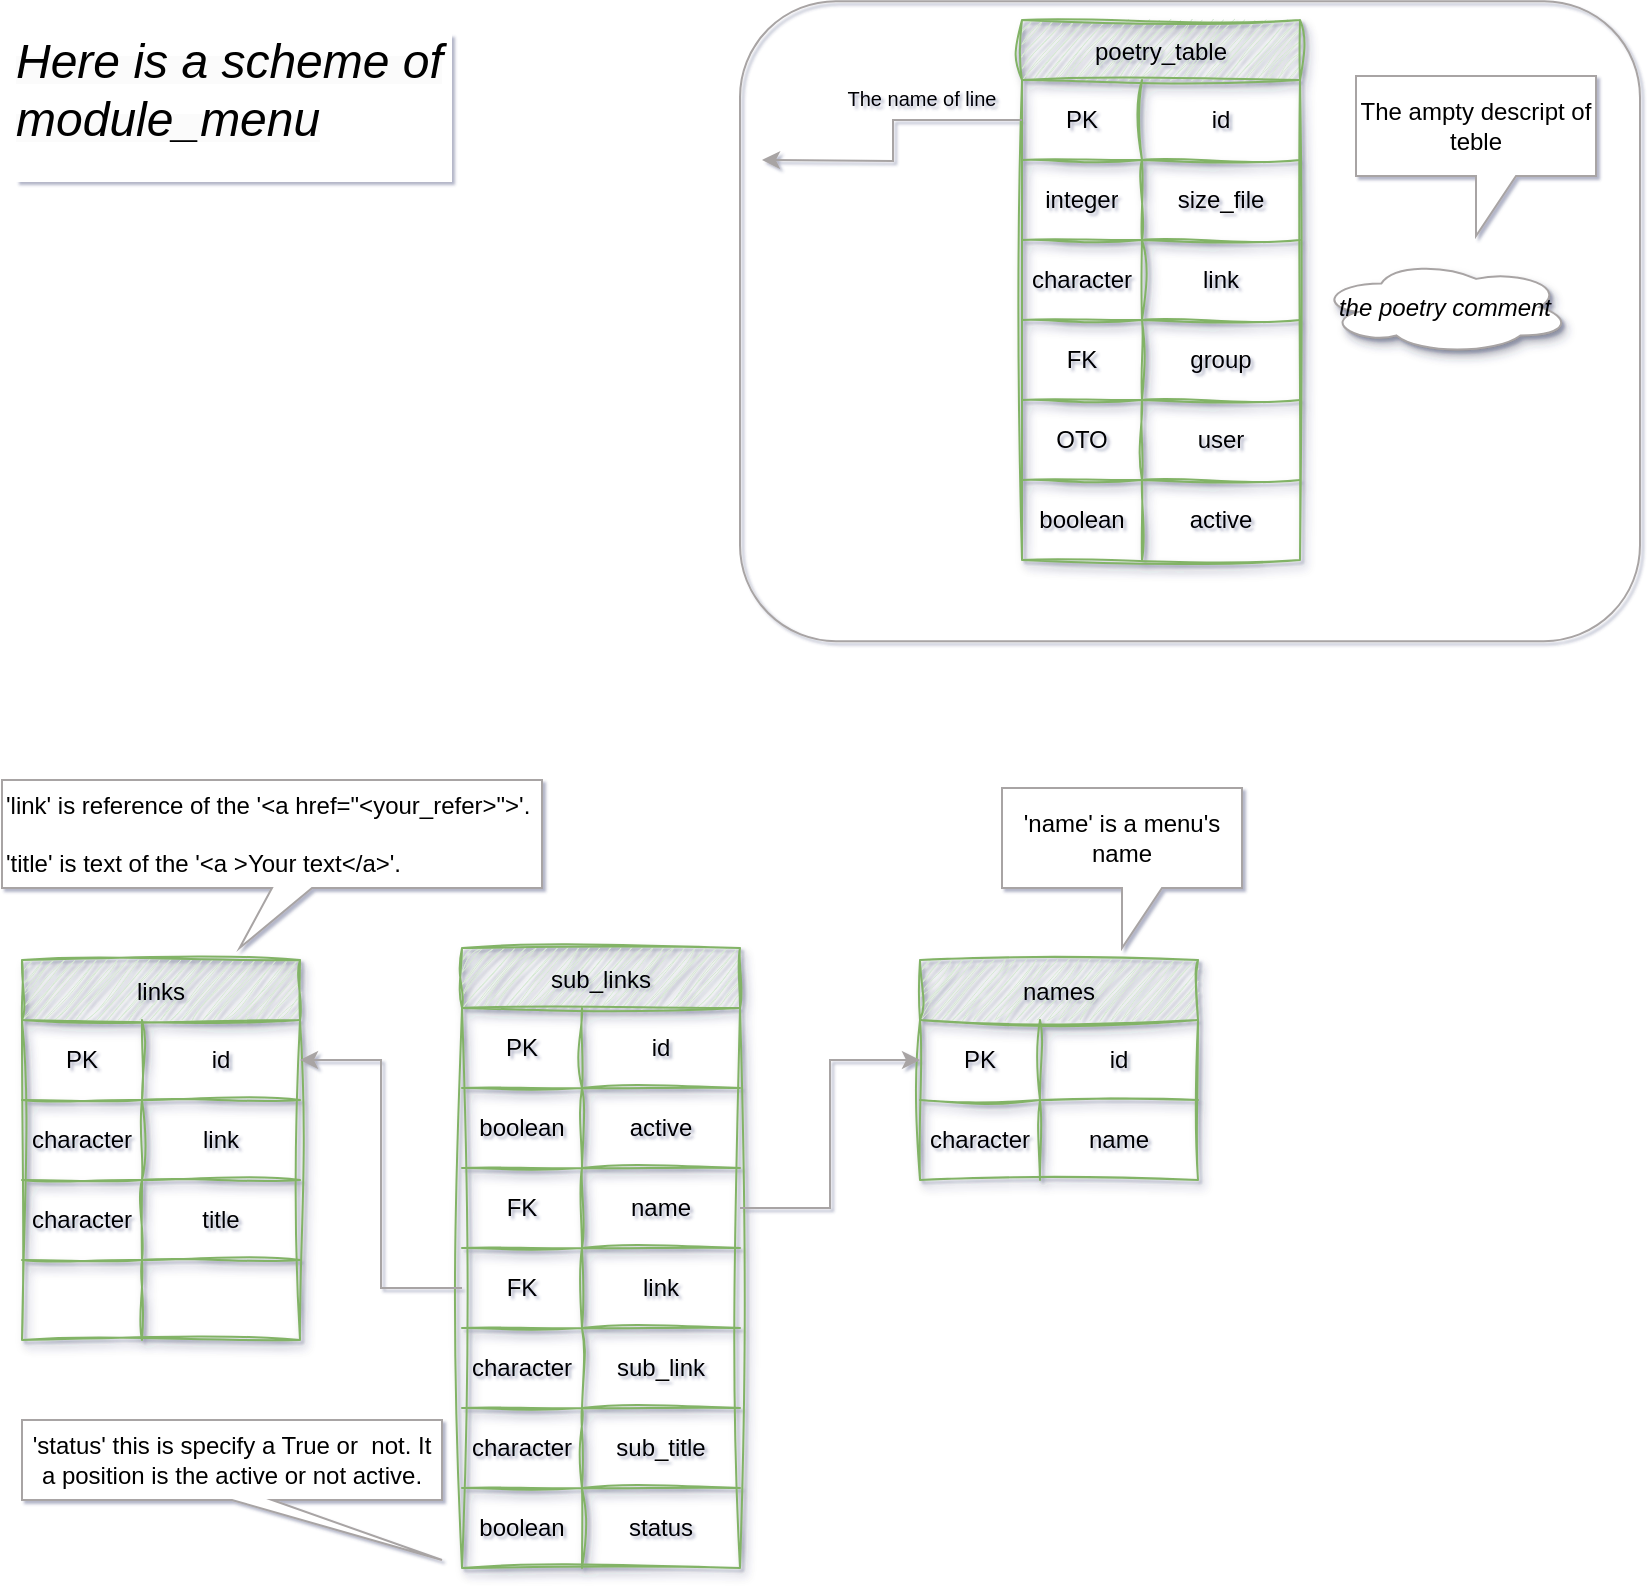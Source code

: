 <mxfile version="24.7.17">
  <diagram id="1dmdS3GdRMEdE-Z9J1JC" name="Страница 1">
    <mxGraphModel dx="1404" dy="814" grid="1" gridSize="10" guides="1" tooltips="1" connect="1" arrows="1" fold="1" page="1" pageScale="1" pageWidth="827" pageHeight="1169" math="0" shadow="1">
      <root>
        <mxCell id="0" />
        <mxCell id="1" parent="0" />
        <mxCell id="A6qeI73UASJIK5Bc831--136" value="poetry_table" style="shape=table;startSize=30;container=1;collapsible=0;childLayout=tableLayout;fillColor=#d5e8d4;strokeColor=#82b366;shadow=1;sketch=1;curveFitting=1;jiggle=2;" parent="1" vertex="1">
          <mxGeometry x="510" y="10.0" width="139.0" height="270" as="geometry" />
        </mxCell>
        <mxCell id="A6qeI73UASJIK5Bc831--137" value="" style="shape=tableRow;horizontal=0;startSize=0;swimlaneHead=0;swimlaneBody=0;strokeColor=inherit;top=0;left=0;bottom=0;right=0;collapsible=0;dropTarget=0;fillColor=none;points=[[0,0.5],[1,0.5]];portConstraint=eastwest;" parent="A6qeI73UASJIK5Bc831--136" vertex="1">
          <mxGeometry y="30" width="139.0" height="40" as="geometry" />
        </mxCell>
        <mxCell id="A6qeI73UASJIK5Bc831--138" value="PK" style="shape=partialRectangle;html=1;whiteSpace=wrap;connectable=0;strokeColor=inherit;overflow=hidden;fillColor=none;top=0;left=0;bottom=0;right=0;pointerEvents=1;" parent="A6qeI73UASJIK5Bc831--137" vertex="1">
          <mxGeometry width="60" height="40" as="geometry">
            <mxRectangle width="60" height="40" as="alternateBounds" />
          </mxGeometry>
        </mxCell>
        <mxCell id="A6qeI73UASJIK5Bc831--139" value="id" style="shape=partialRectangle;html=1;whiteSpace=wrap;connectable=0;strokeColor=inherit;overflow=hidden;fillColor=none;top=0;left=0;bottom=0;right=0;pointerEvents=1;" parent="A6qeI73UASJIK5Bc831--137" vertex="1">
          <mxGeometry x="60" width="79" height="40" as="geometry">
            <mxRectangle width="79" height="40" as="alternateBounds" />
          </mxGeometry>
        </mxCell>
        <mxCell id="A6qeI73UASJIK5Bc831--143" value="" style="shape=tableRow;horizontal=0;startSize=0;swimlaneHead=0;swimlaneBody=0;strokeColor=inherit;top=0;left=0;bottom=0;right=0;collapsible=0;dropTarget=0;fillColor=none;points=[[0,0.5],[1,0.5]];portConstraint=eastwest;" parent="A6qeI73UASJIK5Bc831--136" vertex="1">
          <mxGeometry y="70" width="139.0" height="40" as="geometry" />
        </mxCell>
        <mxCell id="A6qeI73UASJIK5Bc831--144" value="integer" style="shape=partialRectangle;html=1;whiteSpace=wrap;connectable=0;strokeColor=inherit;overflow=hidden;fillColor=none;top=0;left=0;bottom=0;right=0;pointerEvents=1;" parent="A6qeI73UASJIK5Bc831--143" vertex="1">
          <mxGeometry width="60" height="40" as="geometry">
            <mxRectangle width="60" height="40" as="alternateBounds" />
          </mxGeometry>
        </mxCell>
        <mxCell id="A6qeI73UASJIK5Bc831--145" value="size_file" style="shape=partialRectangle;html=1;whiteSpace=wrap;connectable=0;strokeColor=inherit;overflow=hidden;fillColor=none;top=0;left=0;bottom=0;right=0;pointerEvents=1;" parent="A6qeI73UASJIK5Bc831--143" vertex="1">
          <mxGeometry x="60" width="79" height="40" as="geometry">
            <mxRectangle width="79" height="40" as="alternateBounds" />
          </mxGeometry>
        </mxCell>
        <mxCell id="8mnYTkBbqZ4SNyOozRRd-32" value="" style="shape=tableRow;horizontal=0;startSize=0;swimlaneHead=0;swimlaneBody=0;strokeColor=inherit;top=0;left=0;bottom=0;right=0;collapsible=0;dropTarget=0;fillColor=none;points=[[0,0.5],[1,0.5]];portConstraint=eastwest;" vertex="1" parent="A6qeI73UASJIK5Bc831--136">
          <mxGeometry y="110" width="139.0" height="40" as="geometry" />
        </mxCell>
        <mxCell id="8mnYTkBbqZ4SNyOozRRd-33" value="character" style="shape=partialRectangle;html=1;whiteSpace=wrap;connectable=0;strokeColor=inherit;overflow=hidden;fillColor=none;top=0;left=0;bottom=0;right=0;pointerEvents=1;" vertex="1" parent="8mnYTkBbqZ4SNyOozRRd-32">
          <mxGeometry width="60" height="40" as="geometry">
            <mxRectangle width="60" height="40" as="alternateBounds" />
          </mxGeometry>
        </mxCell>
        <mxCell id="8mnYTkBbqZ4SNyOozRRd-34" value="link" style="shape=partialRectangle;html=1;whiteSpace=wrap;connectable=0;strokeColor=inherit;overflow=hidden;fillColor=none;top=0;left=0;bottom=0;right=0;pointerEvents=1;" vertex="1" parent="8mnYTkBbqZ4SNyOozRRd-32">
          <mxGeometry x="60" width="79" height="40" as="geometry">
            <mxRectangle width="79" height="40" as="alternateBounds" />
          </mxGeometry>
        </mxCell>
        <mxCell id="8mnYTkBbqZ4SNyOozRRd-35" value="" style="shape=tableRow;horizontal=0;startSize=0;swimlaneHead=0;swimlaneBody=0;strokeColor=inherit;top=0;left=0;bottom=0;right=0;collapsible=0;dropTarget=0;fillColor=none;points=[[0,0.5],[1,0.5]];portConstraint=eastwest;" vertex="1" parent="A6qeI73UASJIK5Bc831--136">
          <mxGeometry y="150" width="139.0" height="40" as="geometry" />
        </mxCell>
        <mxCell id="8mnYTkBbqZ4SNyOozRRd-36" value="FK" style="shape=partialRectangle;html=1;whiteSpace=wrap;connectable=0;strokeColor=inherit;overflow=hidden;fillColor=none;top=0;left=0;bottom=0;right=0;pointerEvents=1;" vertex="1" parent="8mnYTkBbqZ4SNyOozRRd-35">
          <mxGeometry width="60" height="40" as="geometry">
            <mxRectangle width="60" height="40" as="alternateBounds" />
          </mxGeometry>
        </mxCell>
        <mxCell id="8mnYTkBbqZ4SNyOozRRd-37" value="group" style="shape=partialRectangle;html=1;whiteSpace=wrap;connectable=0;strokeColor=inherit;overflow=hidden;fillColor=none;top=0;left=0;bottom=0;right=0;pointerEvents=1;" vertex="1" parent="8mnYTkBbqZ4SNyOozRRd-35">
          <mxGeometry x="60" width="79" height="40" as="geometry">
            <mxRectangle width="79" height="40" as="alternateBounds" />
          </mxGeometry>
        </mxCell>
        <mxCell id="8mnYTkBbqZ4SNyOozRRd-38" value="" style="shape=tableRow;horizontal=0;startSize=0;swimlaneHead=0;swimlaneBody=0;strokeColor=inherit;top=0;left=0;bottom=0;right=0;collapsible=0;dropTarget=0;fillColor=none;points=[[0,0.5],[1,0.5]];portConstraint=eastwest;" vertex="1" parent="A6qeI73UASJIK5Bc831--136">
          <mxGeometry y="190" width="139.0" height="40" as="geometry" />
        </mxCell>
        <mxCell id="8mnYTkBbqZ4SNyOozRRd-39" value="OTO" style="shape=partialRectangle;html=1;whiteSpace=wrap;connectable=0;strokeColor=inherit;overflow=hidden;fillColor=none;top=0;left=0;bottom=0;right=0;pointerEvents=1;" vertex="1" parent="8mnYTkBbqZ4SNyOozRRd-38">
          <mxGeometry width="60" height="40" as="geometry">
            <mxRectangle width="60" height="40" as="alternateBounds" />
          </mxGeometry>
        </mxCell>
        <mxCell id="8mnYTkBbqZ4SNyOozRRd-40" value="user" style="shape=partialRectangle;html=1;whiteSpace=wrap;connectable=0;strokeColor=inherit;overflow=hidden;fillColor=none;top=0;left=0;bottom=0;right=0;pointerEvents=1;" vertex="1" parent="8mnYTkBbqZ4SNyOozRRd-38">
          <mxGeometry x="60" width="79" height="40" as="geometry">
            <mxRectangle width="79" height="40" as="alternateBounds" />
          </mxGeometry>
        </mxCell>
        <mxCell id="8mnYTkBbqZ4SNyOozRRd-44" value="" style="shape=tableRow;horizontal=0;startSize=0;swimlaneHead=0;swimlaneBody=0;strokeColor=inherit;top=0;left=0;bottom=0;right=0;collapsible=0;dropTarget=0;fillColor=none;points=[[0,0.5],[1,0.5]];portConstraint=eastwest;" vertex="1" parent="A6qeI73UASJIK5Bc831--136">
          <mxGeometry y="230" width="139.0" height="40" as="geometry" />
        </mxCell>
        <mxCell id="8mnYTkBbqZ4SNyOozRRd-45" value="boolean" style="shape=partialRectangle;html=1;whiteSpace=wrap;connectable=0;strokeColor=inherit;overflow=hidden;fillColor=none;top=0;left=0;bottom=0;right=0;pointerEvents=1;" vertex="1" parent="8mnYTkBbqZ4SNyOozRRd-44">
          <mxGeometry width="60" height="40" as="geometry">
            <mxRectangle width="60" height="40" as="alternateBounds" />
          </mxGeometry>
        </mxCell>
        <mxCell id="8mnYTkBbqZ4SNyOozRRd-46" value="active" style="shape=partialRectangle;html=1;whiteSpace=wrap;connectable=0;strokeColor=inherit;overflow=hidden;fillColor=none;top=0;left=0;bottom=0;right=0;pointerEvents=1;" vertex="1" parent="8mnYTkBbqZ4SNyOozRRd-44">
          <mxGeometry x="60" width="79" height="40" as="geometry">
            <mxRectangle width="79" height="40" as="alternateBounds" />
          </mxGeometry>
        </mxCell>
        <mxCell id="WCEEy9OTSrLAwlzTOgqZ-56" value="&lt;p style=&quot;line-height: 120%;&quot;&gt;&lt;i&gt;the poetry comment&lt;/i&gt;&lt;/p&gt;" style="ellipse;shape=cloud;whiteSpace=wrap;html=1;shadow=1;strokeColor=#A8A4A4;fillColor=default;fillStyle=auto;" parent="1" vertex="1">
          <mxGeometry x="658" y="130" width="126.5" height="47.16" as="geometry" />
        </mxCell>
        <mxCell id="XU9lX5efspehuS8-98To-5" value="&lt;span style=&quot;font-size: 10px;&quot;&gt;The name of line&lt;/span&gt;" style="text;html=1;align=center;verticalAlign=middle;whiteSpace=wrap;rounded=0;" parent="1" vertex="1">
          <mxGeometry x="410" y="34" width="100" height="30" as="geometry" />
        </mxCell>
        <mxCell id="8mnYTkBbqZ4SNyOozRRd-1" value="names" style="shape=table;startSize=30;container=1;collapsible=0;childLayout=tableLayout;fillColor=#d5e8d4;strokeColor=#82b366;shadow=1;sketch=1;curveFitting=1;jiggle=2;" vertex="1" parent="1">
          <mxGeometry x="459" y="480" width="139.0" height="110" as="geometry" />
        </mxCell>
        <mxCell id="8mnYTkBbqZ4SNyOozRRd-2" value="" style="shape=tableRow;horizontal=0;startSize=0;swimlaneHead=0;swimlaneBody=0;strokeColor=inherit;top=0;left=0;bottom=0;right=0;collapsible=0;dropTarget=0;fillColor=none;points=[[0,0.5],[1,0.5]];portConstraint=eastwest;" vertex="1" parent="8mnYTkBbqZ4SNyOozRRd-1">
          <mxGeometry y="30" width="139.0" height="40" as="geometry" />
        </mxCell>
        <mxCell id="8mnYTkBbqZ4SNyOozRRd-3" value="PK" style="shape=partialRectangle;html=1;whiteSpace=wrap;connectable=0;strokeColor=inherit;overflow=hidden;fillColor=none;top=0;left=0;bottom=0;right=0;pointerEvents=1;" vertex="1" parent="8mnYTkBbqZ4SNyOozRRd-2">
          <mxGeometry width="60" height="40" as="geometry">
            <mxRectangle width="60" height="40" as="alternateBounds" />
          </mxGeometry>
        </mxCell>
        <mxCell id="8mnYTkBbqZ4SNyOozRRd-4" value="id" style="shape=partialRectangle;html=1;whiteSpace=wrap;connectable=0;strokeColor=inherit;overflow=hidden;fillColor=none;top=0;left=0;bottom=0;right=0;pointerEvents=1;" vertex="1" parent="8mnYTkBbqZ4SNyOozRRd-2">
          <mxGeometry x="60" width="79" height="40" as="geometry">
            <mxRectangle width="79" height="40" as="alternateBounds" />
          </mxGeometry>
        </mxCell>
        <mxCell id="8mnYTkBbqZ4SNyOozRRd-5" value="" style="shape=tableRow;horizontal=0;startSize=0;swimlaneHead=0;swimlaneBody=0;strokeColor=inherit;top=0;left=0;bottom=0;right=0;collapsible=0;dropTarget=0;fillColor=none;points=[[0,0.5],[1,0.5]];portConstraint=eastwest;" vertex="1" parent="8mnYTkBbqZ4SNyOozRRd-1">
          <mxGeometry y="70" width="139.0" height="40" as="geometry" />
        </mxCell>
        <mxCell id="8mnYTkBbqZ4SNyOozRRd-6" value="character" style="shape=partialRectangle;html=1;whiteSpace=wrap;connectable=0;strokeColor=inherit;overflow=hidden;fillColor=none;top=0;left=0;bottom=0;right=0;pointerEvents=1;" vertex="1" parent="8mnYTkBbqZ4SNyOozRRd-5">
          <mxGeometry width="60" height="40" as="geometry">
            <mxRectangle width="60" height="40" as="alternateBounds" />
          </mxGeometry>
        </mxCell>
        <mxCell id="8mnYTkBbqZ4SNyOozRRd-7" value="name" style="shape=partialRectangle;html=1;whiteSpace=wrap;connectable=0;strokeColor=inherit;overflow=hidden;fillColor=none;top=0;left=0;bottom=0;right=0;pointerEvents=1;" vertex="1" parent="8mnYTkBbqZ4SNyOozRRd-5">
          <mxGeometry x="60" width="79" height="40" as="geometry">
            <mxRectangle width="79" height="40" as="alternateBounds" />
          </mxGeometry>
        </mxCell>
        <mxCell id="8mnYTkBbqZ4SNyOozRRd-8" value="links" style="shape=table;startSize=30;container=1;collapsible=0;childLayout=tableLayout;fillColor=#d5e8d4;strokeColor=#82b366;shadow=1;sketch=1;curveFitting=1;jiggle=2;" vertex="1" parent="1">
          <mxGeometry x="10" y="480" width="139.0" height="190" as="geometry" />
        </mxCell>
        <mxCell id="8mnYTkBbqZ4SNyOozRRd-9" value="" style="shape=tableRow;horizontal=0;startSize=0;swimlaneHead=0;swimlaneBody=0;strokeColor=inherit;top=0;left=0;bottom=0;right=0;collapsible=0;dropTarget=0;fillColor=none;points=[[0,0.5],[1,0.5]];portConstraint=eastwest;" vertex="1" parent="8mnYTkBbqZ4SNyOozRRd-8">
          <mxGeometry y="30" width="139.0" height="40" as="geometry" />
        </mxCell>
        <mxCell id="8mnYTkBbqZ4SNyOozRRd-10" value="PK" style="shape=partialRectangle;html=1;whiteSpace=wrap;connectable=0;strokeColor=inherit;overflow=hidden;fillColor=none;top=0;left=0;bottom=0;right=0;pointerEvents=1;" vertex="1" parent="8mnYTkBbqZ4SNyOozRRd-9">
          <mxGeometry width="60" height="40" as="geometry">
            <mxRectangle width="60" height="40" as="alternateBounds" />
          </mxGeometry>
        </mxCell>
        <mxCell id="8mnYTkBbqZ4SNyOozRRd-11" value="id" style="shape=partialRectangle;html=1;whiteSpace=wrap;connectable=0;strokeColor=inherit;overflow=hidden;fillColor=none;top=0;left=0;bottom=0;right=0;pointerEvents=1;" vertex="1" parent="8mnYTkBbqZ4SNyOozRRd-9">
          <mxGeometry x="60" width="79" height="40" as="geometry">
            <mxRectangle width="79" height="40" as="alternateBounds" />
          </mxGeometry>
        </mxCell>
        <mxCell id="8mnYTkBbqZ4SNyOozRRd-12" value="" style="shape=tableRow;horizontal=0;startSize=0;swimlaneHead=0;swimlaneBody=0;strokeColor=inherit;top=0;left=0;bottom=0;right=0;collapsible=0;dropTarget=0;fillColor=none;points=[[0,0.5],[1,0.5]];portConstraint=eastwest;" vertex="1" parent="8mnYTkBbqZ4SNyOozRRd-8">
          <mxGeometry y="70" width="139.0" height="40" as="geometry" />
        </mxCell>
        <mxCell id="8mnYTkBbqZ4SNyOozRRd-13" value="character" style="shape=partialRectangle;html=1;whiteSpace=wrap;connectable=0;strokeColor=inherit;overflow=hidden;fillColor=none;top=0;left=0;bottom=0;right=0;pointerEvents=1;" vertex="1" parent="8mnYTkBbqZ4SNyOozRRd-12">
          <mxGeometry width="60" height="40" as="geometry">
            <mxRectangle width="60" height="40" as="alternateBounds" />
          </mxGeometry>
        </mxCell>
        <mxCell id="8mnYTkBbqZ4SNyOozRRd-14" value="link" style="shape=partialRectangle;html=1;whiteSpace=wrap;connectable=0;strokeColor=inherit;overflow=hidden;fillColor=none;top=0;left=0;bottom=0;right=0;pointerEvents=1;" vertex="1" parent="8mnYTkBbqZ4SNyOozRRd-12">
          <mxGeometry x="60" width="79" height="40" as="geometry">
            <mxRectangle width="79" height="40" as="alternateBounds" />
          </mxGeometry>
        </mxCell>
        <mxCell id="8mnYTkBbqZ4SNyOozRRd-15" value="" style="shape=tableRow;horizontal=0;startSize=0;swimlaneHead=0;swimlaneBody=0;strokeColor=inherit;top=0;left=0;bottom=0;right=0;collapsible=0;dropTarget=0;fillColor=none;points=[[0,0.5],[1,0.5]];portConstraint=eastwest;" vertex="1" parent="8mnYTkBbqZ4SNyOozRRd-8">
          <mxGeometry y="110" width="139.0" height="40" as="geometry" />
        </mxCell>
        <mxCell id="8mnYTkBbqZ4SNyOozRRd-16" value="character" style="shape=partialRectangle;html=1;whiteSpace=wrap;connectable=0;strokeColor=inherit;overflow=hidden;fillColor=none;top=0;left=0;bottom=0;right=0;pointerEvents=1;" vertex="1" parent="8mnYTkBbqZ4SNyOozRRd-15">
          <mxGeometry width="60" height="40" as="geometry">
            <mxRectangle width="60" height="40" as="alternateBounds" />
          </mxGeometry>
        </mxCell>
        <mxCell id="8mnYTkBbqZ4SNyOozRRd-17" value="title" style="shape=partialRectangle;html=1;whiteSpace=wrap;connectable=0;strokeColor=inherit;overflow=hidden;fillColor=none;top=0;left=0;bottom=0;right=0;pointerEvents=1;" vertex="1" parent="8mnYTkBbqZ4SNyOozRRd-15">
          <mxGeometry x="60" width="79" height="40" as="geometry">
            <mxRectangle width="79" height="40" as="alternateBounds" />
          </mxGeometry>
        </mxCell>
        <mxCell id="8mnYTkBbqZ4SNyOozRRd-52" value="" style="shape=tableRow;horizontal=0;startSize=0;swimlaneHead=0;swimlaneBody=0;strokeColor=inherit;top=0;left=0;bottom=0;right=0;collapsible=0;dropTarget=0;fillColor=none;points=[[0,0.5],[1,0.5]];portConstraint=eastwest;" vertex="1" parent="8mnYTkBbqZ4SNyOozRRd-8">
          <mxGeometry y="150" width="139.0" height="40" as="geometry" />
        </mxCell>
        <mxCell id="8mnYTkBbqZ4SNyOozRRd-53" value="" style="shape=partialRectangle;html=1;whiteSpace=wrap;connectable=0;strokeColor=inherit;overflow=hidden;fillColor=none;top=0;left=0;bottom=0;right=0;pointerEvents=1;" vertex="1" parent="8mnYTkBbqZ4SNyOozRRd-52">
          <mxGeometry width="60" height="40" as="geometry">
            <mxRectangle width="60" height="40" as="alternateBounds" />
          </mxGeometry>
        </mxCell>
        <mxCell id="8mnYTkBbqZ4SNyOozRRd-54" value="" style="shape=partialRectangle;html=1;whiteSpace=wrap;connectable=0;strokeColor=inherit;overflow=hidden;fillColor=none;top=0;left=0;bottom=0;right=0;pointerEvents=1;" vertex="1" parent="8mnYTkBbqZ4SNyOozRRd-52">
          <mxGeometry x="60" width="79" height="40" as="geometry">
            <mxRectangle width="79" height="40" as="alternateBounds" />
          </mxGeometry>
        </mxCell>
        <mxCell id="8mnYTkBbqZ4SNyOozRRd-18" value="sub_links" style="shape=table;startSize=30;container=1;collapsible=0;childLayout=tableLayout;fillColor=#d5e8d4;strokeColor=#82b366;shadow=1;sketch=1;curveFitting=1;jiggle=2;" vertex="1" parent="1">
          <mxGeometry x="230" y="474" width="139.0" height="310" as="geometry" />
        </mxCell>
        <mxCell id="8mnYTkBbqZ4SNyOozRRd-19" value="" style="shape=tableRow;horizontal=0;startSize=0;swimlaneHead=0;swimlaneBody=0;strokeColor=inherit;top=0;left=0;bottom=0;right=0;collapsible=0;dropTarget=0;fillColor=none;points=[[0,0.5],[1,0.5]];portConstraint=eastwest;" vertex="1" parent="8mnYTkBbqZ4SNyOozRRd-18">
          <mxGeometry y="30" width="139.0" height="40" as="geometry" />
        </mxCell>
        <mxCell id="8mnYTkBbqZ4SNyOozRRd-20" value="PK" style="shape=partialRectangle;html=1;whiteSpace=wrap;connectable=0;strokeColor=inherit;overflow=hidden;fillColor=none;top=0;left=0;bottom=0;right=0;pointerEvents=1;" vertex="1" parent="8mnYTkBbqZ4SNyOozRRd-19">
          <mxGeometry width="60" height="40" as="geometry">
            <mxRectangle width="60" height="40" as="alternateBounds" />
          </mxGeometry>
        </mxCell>
        <mxCell id="8mnYTkBbqZ4SNyOozRRd-21" value="id" style="shape=partialRectangle;html=1;whiteSpace=wrap;connectable=0;strokeColor=inherit;overflow=hidden;fillColor=none;top=0;left=0;bottom=0;right=0;pointerEvents=1;" vertex="1" parent="8mnYTkBbqZ4SNyOozRRd-19">
          <mxGeometry x="60" width="79" height="40" as="geometry">
            <mxRectangle width="79" height="40" as="alternateBounds" />
          </mxGeometry>
        </mxCell>
        <mxCell id="8mnYTkBbqZ4SNyOozRRd-22" value="" style="shape=tableRow;horizontal=0;startSize=0;swimlaneHead=0;swimlaneBody=0;strokeColor=inherit;top=0;left=0;bottom=0;right=0;collapsible=0;dropTarget=0;fillColor=none;points=[[0,0.5],[1,0.5]];portConstraint=eastwest;" vertex="1" parent="8mnYTkBbqZ4SNyOozRRd-18">
          <mxGeometry y="70" width="139.0" height="40" as="geometry" />
        </mxCell>
        <mxCell id="8mnYTkBbqZ4SNyOozRRd-23" value="boolean" style="shape=partialRectangle;html=1;whiteSpace=wrap;connectable=0;strokeColor=inherit;overflow=hidden;fillColor=none;top=0;left=0;bottom=0;right=0;pointerEvents=1;" vertex="1" parent="8mnYTkBbqZ4SNyOozRRd-22">
          <mxGeometry width="60" height="40" as="geometry">
            <mxRectangle width="60" height="40" as="alternateBounds" />
          </mxGeometry>
        </mxCell>
        <mxCell id="8mnYTkBbqZ4SNyOozRRd-24" value="active" style="shape=partialRectangle;html=1;whiteSpace=wrap;connectable=0;strokeColor=inherit;overflow=hidden;fillColor=none;top=0;left=0;bottom=0;right=0;pointerEvents=1;" vertex="1" parent="8mnYTkBbqZ4SNyOozRRd-22">
          <mxGeometry x="60" width="79" height="40" as="geometry">
            <mxRectangle width="79" height="40" as="alternateBounds" />
          </mxGeometry>
        </mxCell>
        <mxCell id="8mnYTkBbqZ4SNyOozRRd-41" value="" style="shape=tableRow;horizontal=0;startSize=0;swimlaneHead=0;swimlaneBody=0;strokeColor=inherit;top=0;left=0;bottom=0;right=0;collapsible=0;dropTarget=0;fillColor=none;points=[[0,0.5],[1,0.5]];portConstraint=eastwest;" vertex="1" parent="8mnYTkBbqZ4SNyOozRRd-18">
          <mxGeometry y="110" width="139.0" height="40" as="geometry" />
        </mxCell>
        <mxCell id="8mnYTkBbqZ4SNyOozRRd-42" value="FK" style="shape=partialRectangle;html=1;whiteSpace=wrap;connectable=0;strokeColor=inherit;overflow=hidden;fillColor=none;top=0;left=0;bottom=0;right=0;pointerEvents=1;" vertex="1" parent="8mnYTkBbqZ4SNyOozRRd-41">
          <mxGeometry width="60" height="40" as="geometry">
            <mxRectangle width="60" height="40" as="alternateBounds" />
          </mxGeometry>
        </mxCell>
        <mxCell id="8mnYTkBbqZ4SNyOozRRd-43" value="name" style="shape=partialRectangle;html=1;whiteSpace=wrap;connectable=0;strokeColor=inherit;overflow=hidden;fillColor=none;top=0;left=0;bottom=0;right=0;pointerEvents=1;" vertex="1" parent="8mnYTkBbqZ4SNyOozRRd-41">
          <mxGeometry x="60" width="79" height="40" as="geometry">
            <mxRectangle width="79" height="40" as="alternateBounds" />
          </mxGeometry>
        </mxCell>
        <mxCell id="8mnYTkBbqZ4SNyOozRRd-48" value="" style="shape=tableRow;horizontal=0;startSize=0;swimlaneHead=0;swimlaneBody=0;strokeColor=inherit;top=0;left=0;bottom=0;right=0;collapsible=0;dropTarget=0;fillColor=none;points=[[0,0.5],[1,0.5]];portConstraint=eastwest;" vertex="1" parent="8mnYTkBbqZ4SNyOozRRd-18">
          <mxGeometry y="150" width="139.0" height="40" as="geometry" />
        </mxCell>
        <mxCell id="8mnYTkBbqZ4SNyOozRRd-49" value="FK" style="shape=partialRectangle;html=1;whiteSpace=wrap;connectable=0;strokeColor=inherit;overflow=hidden;fillColor=none;top=0;left=0;bottom=0;right=0;pointerEvents=1;" vertex="1" parent="8mnYTkBbqZ4SNyOozRRd-48">
          <mxGeometry width="60" height="40" as="geometry">
            <mxRectangle width="60" height="40" as="alternateBounds" />
          </mxGeometry>
        </mxCell>
        <mxCell id="8mnYTkBbqZ4SNyOozRRd-50" value="link" style="shape=partialRectangle;html=1;whiteSpace=wrap;connectable=0;strokeColor=inherit;overflow=hidden;fillColor=none;top=0;left=0;bottom=0;right=0;pointerEvents=1;" vertex="1" parent="8mnYTkBbqZ4SNyOozRRd-48">
          <mxGeometry x="60" width="79" height="40" as="geometry">
            <mxRectangle width="79" height="40" as="alternateBounds" />
          </mxGeometry>
        </mxCell>
        <mxCell id="8mnYTkBbqZ4SNyOozRRd-65" value="" style="shape=tableRow;horizontal=0;startSize=0;swimlaneHead=0;swimlaneBody=0;strokeColor=inherit;top=0;left=0;bottom=0;right=0;collapsible=0;dropTarget=0;fillColor=none;points=[[0,0.5],[1,0.5]];portConstraint=eastwest;" vertex="1" parent="8mnYTkBbqZ4SNyOozRRd-18">
          <mxGeometry y="190" width="139.0" height="40" as="geometry" />
        </mxCell>
        <mxCell id="8mnYTkBbqZ4SNyOozRRd-66" value="character" style="shape=partialRectangle;html=1;whiteSpace=wrap;connectable=0;strokeColor=inherit;overflow=hidden;fillColor=none;top=0;left=0;bottom=0;right=0;pointerEvents=1;" vertex="1" parent="8mnYTkBbqZ4SNyOozRRd-65">
          <mxGeometry width="60" height="40" as="geometry">
            <mxRectangle width="60" height="40" as="alternateBounds" />
          </mxGeometry>
        </mxCell>
        <mxCell id="8mnYTkBbqZ4SNyOozRRd-67" value="sub_link" style="shape=partialRectangle;html=1;whiteSpace=wrap;connectable=0;strokeColor=inherit;overflow=hidden;fillColor=none;top=0;left=0;bottom=0;right=0;pointerEvents=1;" vertex="1" parent="8mnYTkBbqZ4SNyOozRRd-65">
          <mxGeometry x="60" width="79" height="40" as="geometry">
            <mxRectangle width="79" height="40" as="alternateBounds" />
          </mxGeometry>
        </mxCell>
        <mxCell id="8mnYTkBbqZ4SNyOozRRd-68" value="" style="shape=tableRow;horizontal=0;startSize=0;swimlaneHead=0;swimlaneBody=0;strokeColor=inherit;top=0;left=0;bottom=0;right=0;collapsible=0;dropTarget=0;fillColor=none;points=[[0,0.5],[1,0.5]];portConstraint=eastwest;" vertex="1" parent="8mnYTkBbqZ4SNyOozRRd-18">
          <mxGeometry y="230" width="139.0" height="40" as="geometry" />
        </mxCell>
        <mxCell id="8mnYTkBbqZ4SNyOozRRd-69" value="character" style="shape=partialRectangle;html=1;whiteSpace=wrap;connectable=0;strokeColor=inherit;overflow=hidden;fillColor=none;top=0;left=0;bottom=0;right=0;pointerEvents=1;" vertex="1" parent="8mnYTkBbqZ4SNyOozRRd-68">
          <mxGeometry width="60" height="40" as="geometry">
            <mxRectangle width="60" height="40" as="alternateBounds" />
          </mxGeometry>
        </mxCell>
        <mxCell id="8mnYTkBbqZ4SNyOozRRd-70" value="sub_title" style="shape=partialRectangle;html=1;whiteSpace=wrap;connectable=0;strokeColor=inherit;overflow=hidden;fillColor=none;top=0;left=0;bottom=0;right=0;pointerEvents=1;" vertex="1" parent="8mnYTkBbqZ4SNyOozRRd-68">
          <mxGeometry x="60" width="79" height="40" as="geometry">
            <mxRectangle width="79" height="40" as="alternateBounds" />
          </mxGeometry>
        </mxCell>
        <mxCell id="8mnYTkBbqZ4SNyOozRRd-71" value="" style="shape=tableRow;horizontal=0;startSize=0;swimlaneHead=0;swimlaneBody=0;strokeColor=inherit;top=0;left=0;bottom=0;right=0;collapsible=0;dropTarget=0;fillColor=none;points=[[0,0.5],[1,0.5]];portConstraint=eastwest;" vertex="1" parent="8mnYTkBbqZ4SNyOozRRd-18">
          <mxGeometry y="270" width="139.0" height="40" as="geometry" />
        </mxCell>
        <mxCell id="8mnYTkBbqZ4SNyOozRRd-72" value="boolean" style="shape=partialRectangle;html=1;whiteSpace=wrap;connectable=0;strokeColor=inherit;overflow=hidden;fillColor=none;top=0;left=0;bottom=0;right=0;pointerEvents=1;" vertex="1" parent="8mnYTkBbqZ4SNyOozRRd-71">
          <mxGeometry width="60" height="40" as="geometry">
            <mxRectangle width="60" height="40" as="alternateBounds" />
          </mxGeometry>
        </mxCell>
        <mxCell id="8mnYTkBbqZ4SNyOozRRd-73" value="status" style="shape=partialRectangle;html=1;whiteSpace=wrap;connectable=0;strokeColor=inherit;overflow=hidden;fillColor=none;top=0;left=0;bottom=0;right=0;pointerEvents=1;" vertex="1" parent="8mnYTkBbqZ4SNyOozRRd-71">
          <mxGeometry x="60" width="79" height="40" as="geometry">
            <mxRectangle width="79" height="40" as="alternateBounds" />
          </mxGeometry>
        </mxCell>
        <mxCell id="8mnYTkBbqZ4SNyOozRRd-47" style="edgeStyle=orthogonalEdgeStyle;rounded=0;orthogonalLoop=1;jettySize=auto;html=1;strokeColor=#A8A4A4;" edge="1" parent="1" source="8mnYTkBbqZ4SNyOozRRd-41" target="8mnYTkBbqZ4SNyOozRRd-2">
          <mxGeometry relative="1" as="geometry" />
        </mxCell>
        <mxCell id="8mnYTkBbqZ4SNyOozRRd-51" style="edgeStyle=orthogonalEdgeStyle;rounded=0;orthogonalLoop=1;jettySize=auto;html=1;entryX=1;entryY=0.5;entryDx=0;entryDy=0;strokeColor=#A8A4A4;" edge="1" parent="1" source="8mnYTkBbqZ4SNyOozRRd-48" target="8mnYTkBbqZ4SNyOozRRd-9">
          <mxGeometry relative="1" as="geometry" />
        </mxCell>
        <mxCell id="8mnYTkBbqZ4SNyOozRRd-58" value="&#39;link&#39; is reference of the &#39;&amp;lt;a href=&quot;&amp;lt;your_refer&amp;gt;&quot;&amp;gt;&#39;.&lt;br&gt;&lt;br&gt;&lt;div&gt;&#39;title&#39; is text&amp;nbsp;&lt;span style=&quot;background-color: initial;&quot;&gt;of the &#39;&amp;lt;a &amp;gt;Your text&amp;lt;/a&amp;gt;&#39;.&lt;br&gt;&lt;/span&gt;&lt;/div&gt;" style="shape=callout;whiteSpace=wrap;html=1;perimeter=calloutPerimeter;strokeColor=#A8A4A4;align=left;verticalAlign=middle;fontFamily=Helvetica;fontSize=12;fontColor=default;fillColor=default;position2=0.44;" vertex="1" parent="1">
          <mxGeometry y="390" width="270" height="84" as="geometry" />
        </mxCell>
        <mxCell id="8mnYTkBbqZ4SNyOozRRd-59" value="The ampty descript of teble" style="shape=callout;whiteSpace=wrap;html=1;perimeter=calloutPerimeter;strokeColor=#A8A4A4;align=center;verticalAlign=middle;fontFamily=Helvetica;fontSize=12;fontColor=default;fillColor=default;" vertex="1" parent="1">
          <mxGeometry x="677" y="38" width="120" height="80" as="geometry" />
        </mxCell>
        <mxCell id="8mnYTkBbqZ4SNyOozRRd-60" style="edgeStyle=orthogonalEdgeStyle;rounded=0;orthogonalLoop=1;jettySize=auto;html=1;fontFamily=Helvetica;fontSize=12;fontColor=default;strokeColor=#A8A4A4;" edge="1" parent="1" source="A6qeI73UASJIK5Bc831--137">
          <mxGeometry relative="1" as="geometry">
            <mxPoint x="380" y="80" as="targetPoint" />
          </mxGeometry>
        </mxCell>
        <mxCell id="8mnYTkBbqZ4SNyOozRRd-62" value="" style="rounded=1;whiteSpace=wrap;html=1;strokeColor=#A8A4A4;align=center;verticalAlign=middle;fontFamily=Helvetica;fontSize=12;fontColor=default;labelBackgroundColor=default;fillColor=none;" vertex="1" parent="1">
          <mxGeometry x="369" y="0.58" width="450" height="320" as="geometry" />
        </mxCell>
        <mxCell id="8mnYTkBbqZ4SNyOozRRd-64" value="&#39;name&#39; is a menu&#39;s name" style="shape=callout;whiteSpace=wrap;html=1;perimeter=calloutPerimeter;strokeColor=#A8A4A4;align=center;verticalAlign=middle;fontFamily=Helvetica;fontSize=12;fontColor=default;fillColor=default;" vertex="1" parent="1">
          <mxGeometry x="500" y="394" width="120" height="80" as="geometry" />
        </mxCell>
        <mxCell id="8mnYTkBbqZ4SNyOozRRd-74" value="&lt;span style=&quot;text-align: left;&quot;&gt;&#39;status&#39; this is specify a True or&amp;nbsp; not. It a position is the active or not active.&lt;/span&gt;" style="shape=callout;whiteSpace=wrap;html=1;perimeter=calloutPerimeter;strokeColor=#A8A4A4;align=center;verticalAlign=middle;fontFamily=Helvetica;fontSize=12;fontColor=default;fillColor=default;position2=1;" vertex="1" parent="1">
          <mxGeometry x="10" y="710" width="210" height="70" as="geometry" />
        </mxCell>
        <mxCell id="8mnYTkBbqZ4SNyOozRRd-76" value="&lt;h1 style=&quot;margin-top: 0px;&quot;&gt;&lt;i style=&quot;font-size: 12px; font-weight: normal; text-align: center; background-color: rgb(251, 251, 251);&quot;&gt;&lt;font style=&quot;font-size: 24px;&quot;&gt;Here is a scheme of module_menu&lt;/font&gt;&lt;/i&gt;&lt;br&gt;&lt;/h1&gt;" style="text;html=1;whiteSpace=wrap;overflow=hidden;rounded=0;fontFamily=Helvetica;fontSize=12;fontColor=default;labelBackgroundColor=default;" vertex="1" parent="1">
          <mxGeometry x="5" y="10" width="220" height="89.42" as="geometry" />
        </mxCell>
      </root>
    </mxGraphModel>
  </diagram>
</mxfile>
